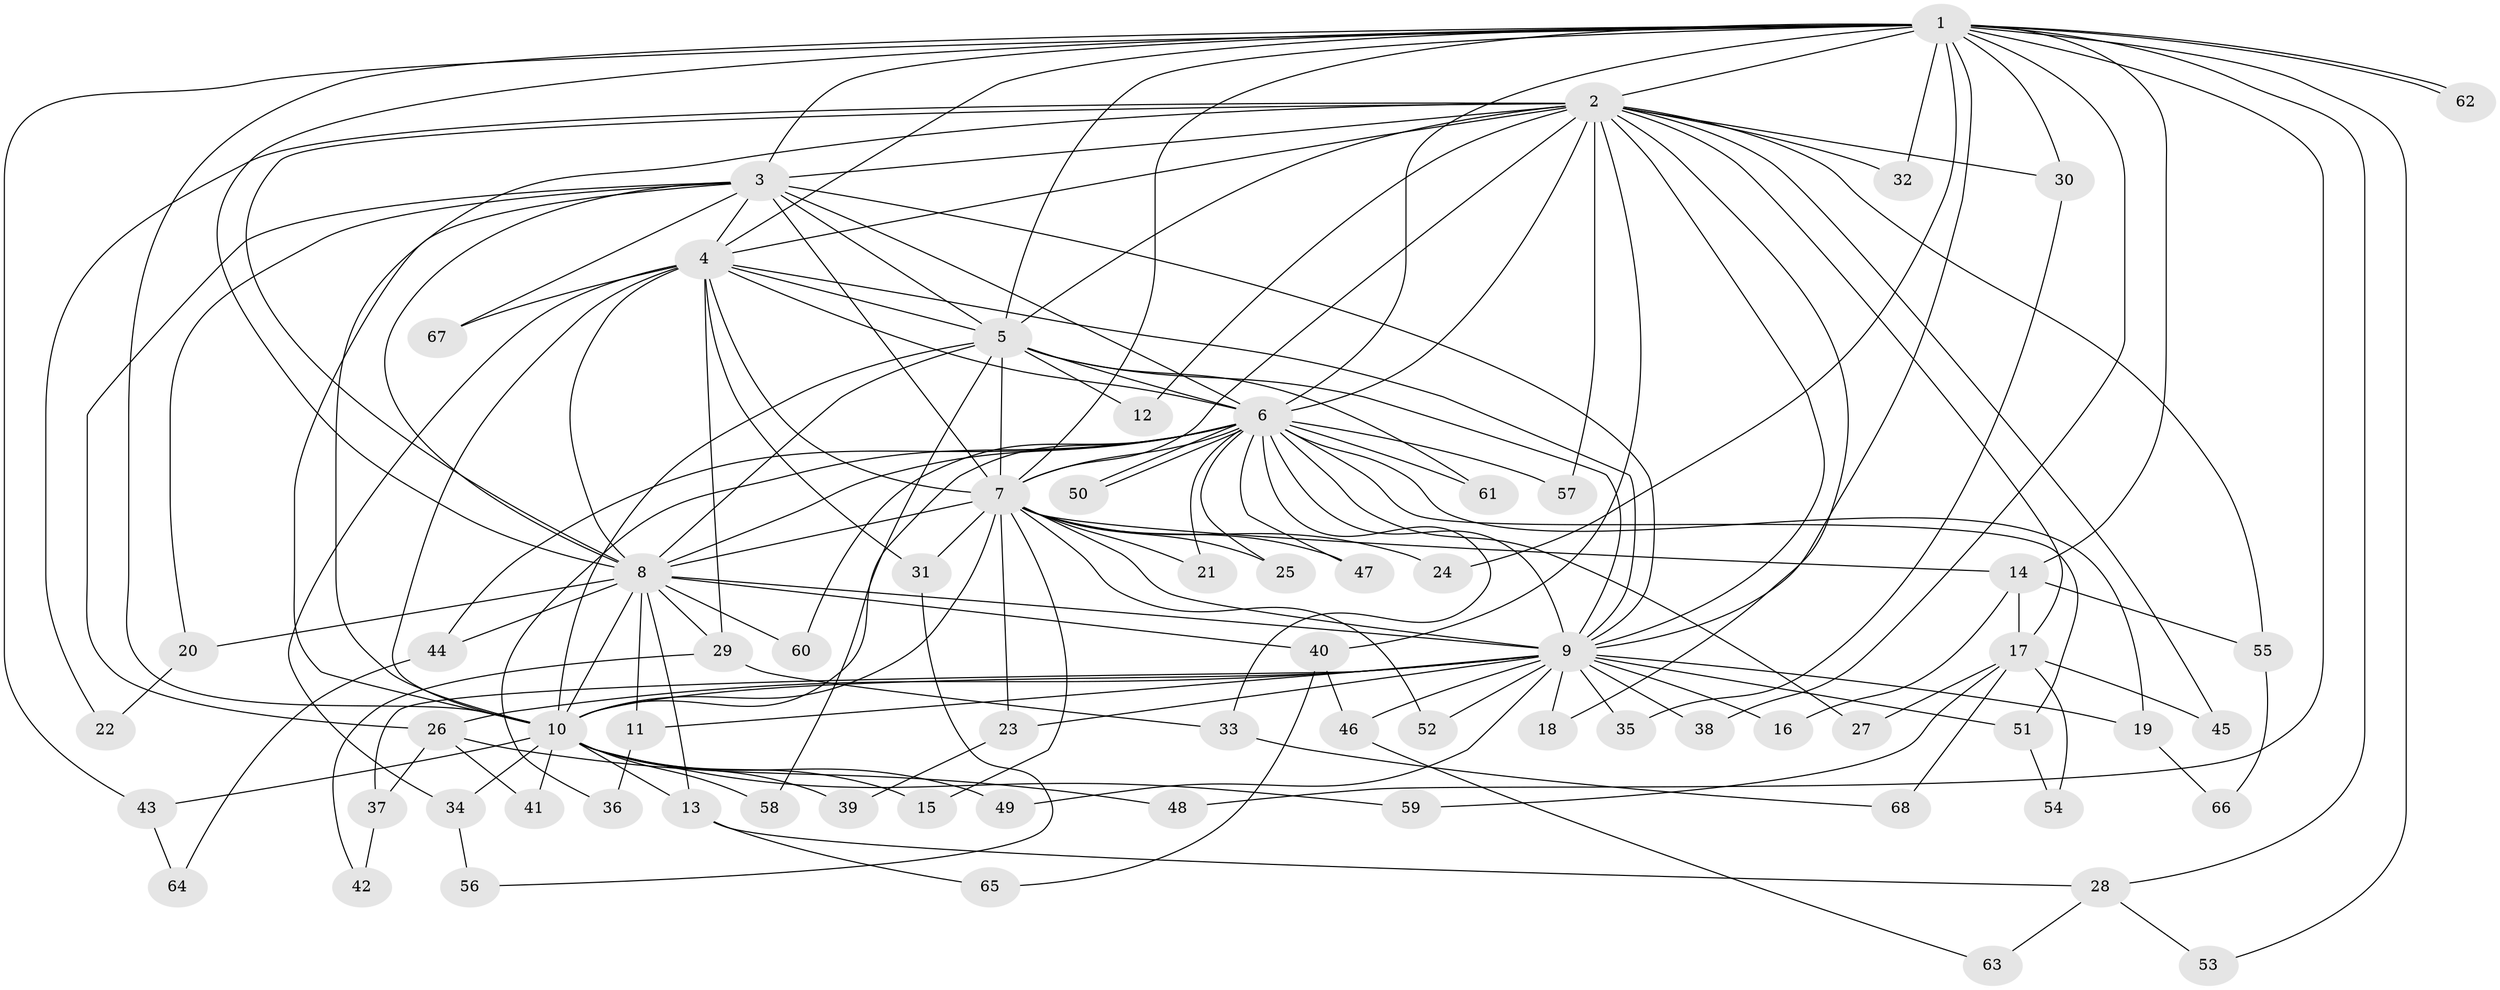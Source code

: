 // Generated by graph-tools (version 1.1) at 2025/25/03/09/25 03:25:50]
// undirected, 68 vertices, 161 edges
graph export_dot {
graph [start="1"]
  node [color=gray90,style=filled];
  1;
  2;
  3;
  4;
  5;
  6;
  7;
  8;
  9;
  10;
  11;
  12;
  13;
  14;
  15;
  16;
  17;
  18;
  19;
  20;
  21;
  22;
  23;
  24;
  25;
  26;
  27;
  28;
  29;
  30;
  31;
  32;
  33;
  34;
  35;
  36;
  37;
  38;
  39;
  40;
  41;
  42;
  43;
  44;
  45;
  46;
  47;
  48;
  49;
  50;
  51;
  52;
  53;
  54;
  55;
  56;
  57;
  58;
  59;
  60;
  61;
  62;
  63;
  64;
  65;
  66;
  67;
  68;
  1 -- 2;
  1 -- 3;
  1 -- 4;
  1 -- 5;
  1 -- 6;
  1 -- 7;
  1 -- 8;
  1 -- 9;
  1 -- 10;
  1 -- 14;
  1 -- 24;
  1 -- 28;
  1 -- 30;
  1 -- 32;
  1 -- 38;
  1 -- 43;
  1 -- 48;
  1 -- 53;
  1 -- 62;
  1 -- 62;
  2 -- 3;
  2 -- 4;
  2 -- 5;
  2 -- 6;
  2 -- 7;
  2 -- 8;
  2 -- 9;
  2 -- 10;
  2 -- 12;
  2 -- 17;
  2 -- 18;
  2 -- 22;
  2 -- 30;
  2 -- 32;
  2 -- 40;
  2 -- 45;
  2 -- 55;
  2 -- 57;
  3 -- 4;
  3 -- 5;
  3 -- 6;
  3 -- 7;
  3 -- 8;
  3 -- 9;
  3 -- 10;
  3 -- 20;
  3 -- 26;
  3 -- 67;
  4 -- 5;
  4 -- 6;
  4 -- 7;
  4 -- 8;
  4 -- 9;
  4 -- 10;
  4 -- 29;
  4 -- 31;
  4 -- 34;
  4 -- 67;
  5 -- 6;
  5 -- 7;
  5 -- 8;
  5 -- 9;
  5 -- 10;
  5 -- 12;
  5 -- 58;
  5 -- 61;
  6 -- 7;
  6 -- 8;
  6 -- 9;
  6 -- 10;
  6 -- 19;
  6 -- 21;
  6 -- 25;
  6 -- 27;
  6 -- 33;
  6 -- 36;
  6 -- 44;
  6 -- 47;
  6 -- 50;
  6 -- 50;
  6 -- 51;
  6 -- 57;
  6 -- 60;
  6 -- 61;
  7 -- 8;
  7 -- 9;
  7 -- 10;
  7 -- 14;
  7 -- 15;
  7 -- 21;
  7 -- 23;
  7 -- 24;
  7 -- 25;
  7 -- 31;
  7 -- 47;
  7 -- 52;
  8 -- 9;
  8 -- 10;
  8 -- 11;
  8 -- 13;
  8 -- 20;
  8 -- 29;
  8 -- 40;
  8 -- 44;
  8 -- 60;
  9 -- 10;
  9 -- 11;
  9 -- 16;
  9 -- 18;
  9 -- 19;
  9 -- 23;
  9 -- 26;
  9 -- 35;
  9 -- 37;
  9 -- 38;
  9 -- 46;
  9 -- 49;
  9 -- 51;
  9 -- 52;
  10 -- 13;
  10 -- 15;
  10 -- 34;
  10 -- 39;
  10 -- 41;
  10 -- 43;
  10 -- 49;
  10 -- 58;
  10 -- 59;
  11 -- 36;
  13 -- 28;
  13 -- 65;
  14 -- 16;
  14 -- 17;
  14 -- 55;
  17 -- 27;
  17 -- 45;
  17 -- 54;
  17 -- 59;
  17 -- 68;
  19 -- 66;
  20 -- 22;
  23 -- 39;
  26 -- 37;
  26 -- 41;
  26 -- 48;
  28 -- 53;
  28 -- 63;
  29 -- 33;
  29 -- 42;
  30 -- 35;
  31 -- 56;
  33 -- 68;
  34 -- 56;
  37 -- 42;
  40 -- 46;
  40 -- 65;
  43 -- 64;
  44 -- 64;
  46 -- 63;
  51 -- 54;
  55 -- 66;
}
